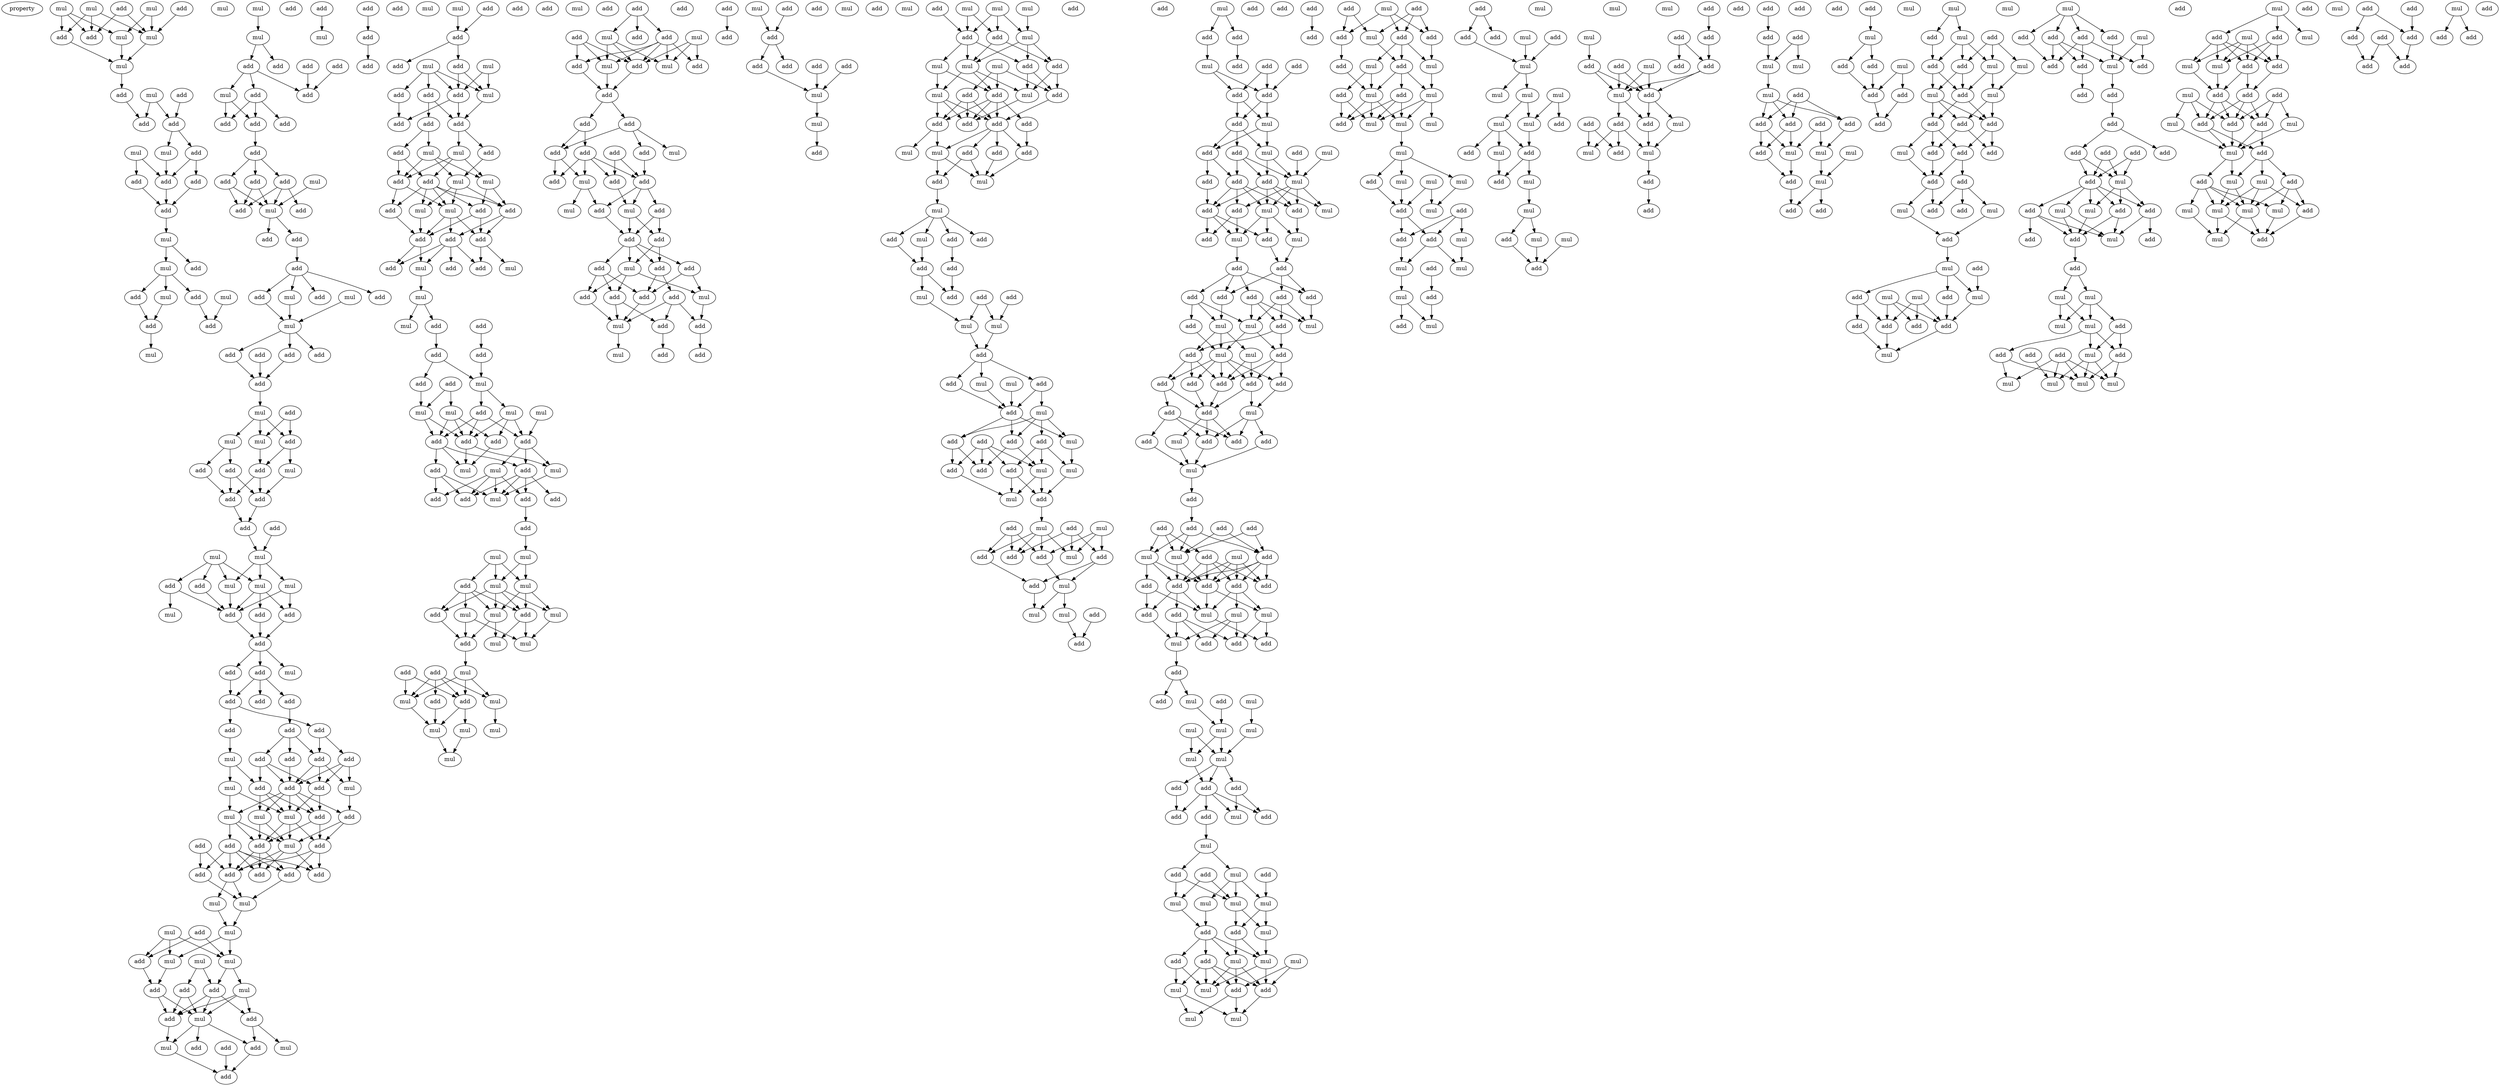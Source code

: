 digraph {
    node [fontcolor=black]
    property [mul=2,lf=1.7]
    0 [ label = mul ];
    1 [ label = add ];
    2 [ label = mul ];
    3 [ label = add ];
    4 [ label = mul ];
    5 [ label = add ];
    6 [ label = mul ];
    7 [ label = mul ];
    8 [ label = add ];
    9 [ label = mul ];
    10 [ label = add ];
    11 [ label = add ];
    12 [ label = mul ];
    13 [ label = add ];
    14 [ label = add ];
    15 [ label = add ];
    16 [ label = mul ];
    17 [ label = mul ];
    18 [ label = add ];
    19 [ label = add ];
    20 [ label = add ];
    21 [ label = add ];
    22 [ label = mul ];
    23 [ label = mul ];
    24 [ label = add ];
    25 [ label = mul ];
    26 [ label = mul ];
    27 [ label = add ];
    28 [ label = mul ];
    29 [ label = add ];
    30 [ label = add ];
    31 [ label = add ];
    32 [ label = mul ];
    33 [ label = mul ];
    34 [ label = mul ];
    35 [ label = add ];
    36 [ label = add ];
    37 [ label = add ];
    38 [ label = add ];
    39 [ label = mul ];
    40 [ label = add ];
    41 [ label = add ];
    42 [ label = add ];
    43 [ label = add ];
    44 [ label = add ];
    45 [ label = add ];
    46 [ label = mul ];
    47 [ label = add ];
    48 [ label = add ];
    49 [ label = add ];
    50 [ label = add ];
    51 [ label = mul ];
    52 [ label = add ];
    53 [ label = add ];
    54 [ label = add ];
    55 [ label = add ];
    56 [ label = add ];
    57 [ label = add ];
    58 [ label = mul ];
    59 [ label = add ];
    60 [ label = mul ];
    61 [ label = add ];
    62 [ label = mul ];
    63 [ label = add ];
    64 [ label = add ];
    65 [ label = add ];
    66 [ label = add ];
    67 [ label = add ];
    68 [ label = mul ];
    69 [ label = add ];
    70 [ label = mul ];
    71 [ label = add ];
    72 [ label = mul ];
    73 [ label = mul ];
    74 [ label = add ];
    75 [ label = add ];
    76 [ label = mul ];
    77 [ label = add ];
    78 [ label = add ];
    79 [ label = add ];
    80 [ label = add ];
    81 [ label = add ];
    82 [ label = add ];
    83 [ label = mul ];
    84 [ label = mul ];
    85 [ label = mul ];
    86 [ label = mul ];
    87 [ label = add ];
    88 [ label = add ];
    89 [ label = mul ];
    90 [ label = add ];
    91 [ label = add ];
    92 [ label = add ];
    93 [ label = mul ];
    94 [ label = add ];
    95 [ label = add ];
    96 [ label = add ];
    97 [ label = mul ];
    98 [ label = add ];
    99 [ label = add ];
    100 [ label = add ];
    101 [ label = add ];
    102 [ label = add ];
    103 [ label = add ];
    104 [ label = add ];
    105 [ label = mul ];
    106 [ label = add ];
    107 [ label = add ];
    108 [ label = add ];
    109 [ label = add ];
    110 [ label = mul ];
    111 [ label = add ];
    112 [ label = mul ];
    113 [ label = add ];
    114 [ label = add ];
    115 [ label = mul ];
    116 [ label = add ];
    117 [ label = mul ];
    118 [ label = mul ];
    119 [ label = mul ];
    120 [ label = add ];
    121 [ label = add ];
    122 [ label = add ];
    123 [ label = add ];
    124 [ label = add ];
    125 [ label = add ];
    126 [ label = add ];
    127 [ label = add ];
    128 [ label = add ];
    129 [ label = mul ];
    130 [ label = mul ];
    131 [ label = add ];
    132 [ label = mul ];
    133 [ label = mul ];
    134 [ label = mul ];
    135 [ label = mul ];
    136 [ label = mul ];
    137 [ label = add ];
    138 [ label = add ];
    139 [ label = mul ];
    140 [ label = add ];
    141 [ label = add ];
    142 [ label = add ];
    143 [ label = mul ];
    144 [ label = add ];
    145 [ label = mul ];
    146 [ label = add ];
    147 [ label = add ];
    148 [ label = add ];
    149 [ label = mul ];
    150 [ label = add ];
    151 [ label = add ];
    152 [ label = add ];
    153 [ label = add ];
    154 [ label = add ];
    155 [ label = mul ];
    156 [ label = mul ];
    157 [ label = add ];
    158 [ label = add ];
    159 [ label = add ];
    160 [ label = add ];
    161 [ label = mul ];
    162 [ label = mul ];
    163 [ label = add ];
    164 [ label = add ];
    165 [ label = add ];
    166 [ label = add ];
    167 [ label = mul ];
    168 [ label = add ];
    169 [ label = add ];
    170 [ label = add ];
    171 [ label = mul ];
    172 [ label = add ];
    173 [ label = mul ];
    174 [ label = add ];
    175 [ label = add ];
    176 [ label = mul ];
    177 [ label = add ];
    178 [ label = mul ];
    179 [ label = mul ];
    180 [ label = mul ];
    181 [ label = add ];
    182 [ label = add ];
    183 [ label = add ];
    184 [ label = add ];
    185 [ label = add ];
    186 [ label = add ];
    187 [ label = add ];
    188 [ label = mul ];
    189 [ label = add ];
    190 [ label = add ];
    191 [ label = mul ];
    192 [ label = mul ];
    193 [ label = add ];
    194 [ label = mul ];
    195 [ label = add ];
    196 [ label = add ];
    197 [ label = mul ];
    198 [ label = add ];
    199 [ label = add ];
    200 [ label = add ];
    201 [ label = mul ];
    202 [ label = add ];
    203 [ label = mul ];
    204 [ label = mul ];
    205 [ label = mul ];
    206 [ label = add ];
    207 [ label = mul ];
    208 [ label = add ];
    209 [ label = add ];
    210 [ label = add ];
    211 [ label = add ];
    212 [ label = mul ];
    213 [ label = mul ];
    214 [ label = add ];
    215 [ label = mul ];
    216 [ label = add ];
    217 [ label = add ];
    218 [ label = mul ];
    219 [ label = add ];
    220 [ label = add ];
    221 [ label = add ];
    222 [ label = add ];
    223 [ label = mul ];
    224 [ label = add ];
    225 [ label = mul ];
    226 [ label = mul ];
    227 [ label = mul ];
    228 [ label = add ];
    229 [ label = mul ];
    230 [ label = mul ];
    231 [ label = add ];
    232 [ label = mul ];
    233 [ label = add ];
    234 [ label = add ];
    235 [ label = mul ];
    236 [ label = mul ];
    237 [ label = add ];
    238 [ label = mul ];
    239 [ label = add ];
    240 [ label = add ];
    241 [ label = mul ];
    242 [ label = mul ];
    243 [ label = add ];
    244 [ label = mul ];
    245 [ label = mul ];
    246 [ label = mul ];
    247 [ label = mul ];
    248 [ label = add ];
    249 [ label = add ];
    250 [ label = mul ];
    251 [ label = add ];
    252 [ label = add ];
    253 [ label = mul ];
    254 [ label = add ];
    255 [ label = mul ];
    256 [ label = mul ];
    257 [ label = add ];
    258 [ label = add ];
    259 [ label = add ];
    260 [ label = add ];
    261 [ label = add ];
    262 [ label = add ];
    263 [ label = add ];
    264 [ label = add ];
    265 [ label = add ];
    266 [ label = mul ];
    267 [ label = mul ];
    268 [ label = add ];
    269 [ label = add ];
    270 [ label = add ];
    271 [ label = add ];
    272 [ label = mul ];
    273 [ label = mul ];
    274 [ label = add ];
    275 [ label = add ];
    276 [ label = add ];
    277 [ label = add ];
    278 [ label = add ];
    279 [ label = add ];
    280 [ label = mul ];
    281 [ label = add ];
    282 [ label = add ];
    283 [ label = add ];
    284 [ label = mul ];
    285 [ label = add ];
    286 [ label = add ];
    287 [ label = add ];
    288 [ label = mul ];
    289 [ label = mul ];
    290 [ label = add ];
    291 [ label = add ];
    292 [ label = add ];
    293 [ label = add ];
    294 [ label = add ];
    295 [ label = mul ];
    296 [ label = add ];
    297 [ label = add ];
    298 [ label = add ];
    299 [ label = add ];
    300 [ label = add ];
    301 [ label = add ];
    302 [ label = add ];
    303 [ label = mul ];
    304 [ label = mul ];
    305 [ label = mul ];
    306 [ label = add ];
    307 [ label = mul ];
    308 [ label = add ];
    309 [ label = mul ];
    310 [ label = mul ];
    311 [ label = add ];
    312 [ label = mul ];
    313 [ label = add ];
    314 [ label = mul ];
    315 [ label = add ];
    316 [ label = mul ];
    317 [ label = add ];
    318 [ label = mul ];
    319 [ label = add ];
    320 [ label = mul ];
    321 [ label = mul ];
    322 [ label = add ];
    323 [ label = add ];
    324 [ label = mul ];
    325 [ label = add ];
    326 [ label = add ];
    327 [ label = add ];
    328 [ label = add ];
    329 [ label = add ];
    330 [ label = add ];
    331 [ label = mul ];
    332 [ label = add ];
    333 [ label = add ];
    334 [ label = mul ];
    335 [ label = mul ];
    336 [ label = add ];
    337 [ label = add ];
    338 [ label = mul ];
    339 [ label = add ];
    340 [ label = mul ];
    341 [ label = add ];
    342 [ label = add ];
    343 [ label = add ];
    344 [ label = add ];
    345 [ label = add ];
    346 [ label = add ];
    347 [ label = add ];
    348 [ label = mul ];
    349 [ label = add ];
    350 [ label = mul ];
    351 [ label = mul ];
    352 [ label = add ];
    353 [ label = add ];
    354 [ label = mul ];
    355 [ label = add ];
    356 [ label = mul ];
    357 [ label = mul ];
    358 [ label = add ];
    359 [ label = add ];
    360 [ label = add ];
    361 [ label = add ];
    362 [ label = add ];
    363 [ label = mul ];
    364 [ label = add ];
    365 [ label = mul ];
    366 [ label = add ];
    367 [ label = mul ];
    368 [ label = add ];
    369 [ label = mul ];
    370 [ label = add ];
    371 [ label = add ];
    372 [ label = mul ];
    373 [ label = mul ];
    374 [ label = add ];
    375 [ label = add ];
    376 [ label = add ];
    377 [ label = add ];
    378 [ label = add ];
    379 [ label = mul ];
    380 [ label = mul ];
    381 [ label = add ];
    382 [ label = mul ];
    383 [ label = add ];
    384 [ label = mul ];
    385 [ label = add ];
    386 [ label = mul ];
    387 [ label = add ];
    388 [ label = add ];
    389 [ label = mul ];
    390 [ label = add ];
    391 [ label = add ];
    392 [ label = add ];
    393 [ label = add ];
    394 [ label = add ];
    395 [ label = add ];
    396 [ label = mul ];
    397 [ label = add ];
    398 [ label = add ];
    399 [ label = mul ];
    400 [ label = mul ];
    401 [ label = add ];
    402 [ label = add ];
    403 [ label = add ];
    404 [ label = add ];
    405 [ label = add ];
    406 [ label = mul ];
    407 [ label = mul ];
    408 [ label = add ];
    409 [ label = add ];
    410 [ label = mul ];
    411 [ label = add ];
    412 [ label = mul ];
    413 [ label = add ];
    414 [ label = mul ];
    415 [ label = add ];
    416 [ label = add ];
    417 [ label = add ];
    418 [ label = add ];
    419 [ label = add ];
    420 [ label = add ];
    421 [ label = add ];
    422 [ label = add ];
    423 [ label = add ];
    424 [ label = mul ];
    425 [ label = mul ];
    426 [ label = add ];
    427 [ label = add ];
    428 [ label = mul ];
    429 [ label = mul ];
    430 [ label = add ];
    431 [ label = mul ];
    432 [ label = add ];
    433 [ label = add ];
    434 [ label = add ];
    435 [ label = add ];
    436 [ label = add ];
    437 [ label = add ];
    438 [ label = mul ];
    439 [ label = add ];
    440 [ label = add ];
    441 [ label = mul ];
    442 [ label = add ];
    443 [ label = add ];
    444 [ label = add ];
    445 [ label = add ];
    446 [ label = mul ];
    447 [ label = add ];
    448 [ label = add ];
    449 [ label = add ];
    450 [ label = add ];
    451 [ label = add ];
    452 [ label = mul ];
    453 [ label = add ];
    454 [ label = mul ];
    455 [ label = mul ];
    456 [ label = add ];
    457 [ label = add ];
    458 [ label = add ];
    459 [ label = add ];
    460 [ label = add ];
    461 [ label = add ];
    462 [ label = add ];
    463 [ label = add ];
    464 [ label = mul ];
    465 [ label = mul ];
    466 [ label = mul ];
    467 [ label = mul ];
    468 [ label = add ];
    469 [ label = add ];
    470 [ label = add ];
    471 [ label = add ];
    472 [ label = mul ];
    473 [ label = add ];
    474 [ label = add ];
    475 [ label = mul ];
    476 [ label = mul ];
    477 [ label = mul ];
    478 [ label = mul ];
    479 [ label = mul ];
    480 [ label = mul ];
    481 [ label = add ];
    482 [ label = add ];
    483 [ label = add ];
    484 [ label = mul ];
    485 [ label = add ];
    486 [ label = add ];
    487 [ label = add ];
    488 [ label = mul ];
    489 [ label = add ];
    490 [ label = mul ];
    491 [ label = add ];
    492 [ label = add ];
    493 [ label = mul ];
    494 [ label = mul ];
    495 [ label = mul ];
    496 [ label = mul ];
    497 [ label = mul ];
    498 [ label = add ];
    499 [ label = add ];
    500 [ label = mul ];
    501 [ label = mul ];
    502 [ label = add ];
    503 [ label = add ];
    504 [ label = mul ];
    505 [ label = mul ];
    506 [ label = add ];
    507 [ label = mul ];
    508 [ label = add ];
    509 [ label = mul ];
    510 [ label = mul ];
    511 [ label = add ];
    512 [ label = add ];
    513 [ label = add ];
    514 [ label = mul ];
    515 [ label = add ];
    516 [ label = add ];
    517 [ label = mul ];
    518 [ label = add ];
    519 [ label = add ];
    520 [ label = mul ];
    521 [ label = add ];
    522 [ label = mul ];
    523 [ label = add ];
    524 [ label = add ];
    525 [ label = mul ];
    526 [ label = add ];
    527 [ label = mul ];
    528 [ label = mul ];
    529 [ label = mul ];
    530 [ label = mul ];
    531 [ label = add ];
    532 [ label = mul ];
    533 [ label = mul ];
    534 [ label = mul ];
    535 [ label = mul ];
    536 [ label = add ];
    537 [ label = add ];
    538 [ label = add ];
    539 [ label = mul ];
    540 [ label = add ];
    541 [ label = add ];
    542 [ label = mul ];
    543 [ label = mul ];
    544 [ label = mul ];
    545 [ label = add ];
    546 [ label = mul ];
    547 [ label = add ];
    548 [ label = add ];
    549 [ label = mul ];
    550 [ label = add ];
    551 [ label = add ];
    552 [ label = add ];
    553 [ label = mul ];
    554 [ label = add ];
    555 [ label = mul ];
    556 [ label = mul ];
    557 [ label = mul ];
    558 [ label = mul ];
    559 [ label = add ];
    560 [ label = mul ];
    561 [ label = mul ];
    562 [ label = mul ];
    563 [ label = add ];
    564 [ label = mul ];
    565 [ label = add ];
    566 [ label = add ];
    567 [ label = mul ];
    568 [ label = mul ];
    569 [ label = mul ];
    570 [ label = mul ];
    571 [ label = add ];
    572 [ label = mul ];
    573 [ label = mul ];
    574 [ label = add ];
    575 [ label = add ];
    576 [ label = add ];
    577 [ label = mul ];
    578 [ label = add ];
    579 [ label = add ];
    580 [ label = mul ];
    581 [ label = add ];
    582 [ label = add ];
    583 [ label = add ];
    584 [ label = mul ];
    585 [ label = add ];
    586 [ label = add ];
    587 [ label = add ];
    588 [ label = mul ];
    589 [ label = add ];
    590 [ label = mul ];
    591 [ label = mul ];
    592 [ label = add ];
    593 [ label = add ];
    594 [ label = add ];
    595 [ label = add ];
    596 [ label = add ];
    597 [ label = add ];
    598 [ label = add ];
    599 [ label = mul ];
    600 [ label = add ];
    601 [ label = mul ];
    602 [ label = add ];
    603 [ label = mul ];
    604 [ label = add ];
    605 [ label = add ];
    606 [ label = add ];
    607 [ label = add ];
    608 [ label = add ];
    609 [ label = add ];
    610 [ label = mul ];
    611 [ label = mul ];
    612 [ label = mul ];
    613 [ label = add ];
    614 [ label = mul ];
    615 [ label = add ];
    616 [ label = mul ];
    617 [ label = add ];
    618 [ label = add ];
    619 [ label = mul ];
    620 [ label = add ];
    621 [ label = add ];
    622 [ label = mul ];
    623 [ label = add ];
    624 [ label = add ];
    625 [ label = mul ];
    626 [ label = mul ];
    627 [ label = add ];
    628 [ label = add ];
    629 [ label = add ];
    630 [ label = add ];
    631 [ label = mul ];
    632 [ label = mul ];
    633 [ label = add ];
    634 [ label = mul ];
    635 [ label = mul ];
    636 [ label = add ];
    637 [ label = add ];
    638 [ label = add ];
    639 [ label = add ];
    640 [ label = add ];
    641 [ label = add ];
    642 [ label = mul ];
    643 [ label = add ];
    644 [ label = add ];
    645 [ label = add ];
    646 [ label = mul ];
    647 [ label = add ];
    648 [ label = mul ];
    649 [ label = mul ];
    650 [ label = add ];
    651 [ label = add ];
    652 [ label = add ];
    653 [ label = mul ];
    654 [ label = mul ];
    655 [ label = add ];
    656 [ label = mul ];
    657 [ label = mul ];
    658 [ label = add ];
    659 [ label = add ];
    660 [ label = add ];
    661 [ label = add ];
    662 [ label = add ];
    663 [ label = mul ];
    664 [ label = mul ];
    665 [ label = add ];
    666 [ label = add ];
    667 [ label = add ];
    668 [ label = mul ];
    669 [ label = add ];
    670 [ label = mul ];
    671 [ label = add ];
    672 [ label = add ];
    673 [ label = add ];
    674 [ label = add ];
    675 [ label = add ];
    676 [ label = add ];
    677 [ label = add ];
    678 [ label = add ];
    679 [ label = add ];
    680 [ label = add ];
    681 [ label = add ];
    682 [ label = mul ];
    683 [ label = add ];
    684 [ label = mul ];
    685 [ label = mul ];
    686 [ label = add ];
    687 [ label = add ];
    688 [ label = add ];
    689 [ label = add ];
    690 [ label = add ];
    691 [ label = mul ];
    692 [ label = add ];
    693 [ label = add ];
    694 [ label = mul ];
    695 [ label = mul ];
    696 [ label = add ];
    697 [ label = mul ];
    698 [ label = mul ];
    699 [ label = add ];
    700 [ label = mul ];
    701 [ label = add ];
    702 [ label = add ];
    703 [ label = add ];
    704 [ label = mul ];
    705 [ label = mul ];
    706 [ label = mul ];
    707 [ label = mul ];
    708 [ label = mul ];
    709 [ label = mul ];
    710 [ label = mul ];
    711 [ label = add ];
    712 [ label = add ];
    713 [ label = mul ];
    714 [ label = mul ];
    715 [ label = add ];
    716 [ label = add ];
    717 [ label = add ];
    718 [ label = add ];
    719 [ label = mul ];
    720 [ label = add ];
    721 [ label = add ];
    722 [ label = mul ];
    723 [ label = add ];
    724 [ label = mul ];
    725 [ label = add ];
    726 [ label = add ];
    727 [ label = mul ];
    728 [ label = add ];
    729 [ label = add ];
    730 [ label = mul ];
    731 [ label = add ];
    732 [ label = mul ];
    733 [ label = mul ];
    734 [ label = mul ];
    735 [ label = mul ];
    736 [ label = add ];
    737 [ label = mul ];
    738 [ label = mul ];
    739 [ label = add ];
    740 [ label = mul ];
    741 [ label = add ];
    742 [ label = add ];
    743 [ label = add ];
    744 [ label = add ];
    745 [ label = add ];
    746 [ label = add ];
    747 [ label = mul ];
    748 [ label = add ];
    749 [ label = add ];
    750 [ label = add ];
    751 [ label = add ];
    0 -> 5 [ name = 0 ];
    0 -> 6 [ name = 1 ];
    0 -> 8 [ name = 2 ];
    1 -> 5 [ name = 3 ];
    1 -> 7 [ name = 4 ];
    2 -> 6 [ name = 5 ];
    2 -> 7 [ name = 6 ];
    3 -> 7 [ name = 7 ];
    4 -> 5 [ name = 8 ];
    4 -> 7 [ name = 9 ];
    4 -> 8 [ name = 10 ];
    6 -> 9 [ name = 11 ];
    7 -> 9 [ name = 12 ];
    8 -> 9 [ name = 13 ];
    9 -> 10 [ name = 14 ];
    10 -> 14 [ name = 15 ];
    11 -> 13 [ name = 16 ];
    12 -> 13 [ name = 17 ];
    12 -> 14 [ name = 18 ];
    13 -> 15 [ name = 19 ];
    13 -> 17 [ name = 20 ];
    15 -> 18 [ name = 21 ];
    15 -> 20 [ name = 22 ];
    16 -> 18 [ name = 23 ];
    16 -> 19 [ name = 24 ];
    17 -> 18 [ name = 25 ];
    18 -> 21 [ name = 26 ];
    19 -> 21 [ name = 27 ];
    20 -> 21 [ name = 28 ];
    21 -> 22 [ name = 29 ];
    22 -> 23 [ name = 30 ];
    22 -> 24 [ name = 31 ];
    23 -> 25 [ name = 32 ];
    23 -> 27 [ name = 33 ];
    23 -> 29 [ name = 34 ];
    25 -> 31 [ name = 35 ];
    27 -> 31 [ name = 36 ];
    28 -> 30 [ name = 37 ];
    29 -> 30 [ name = 38 ];
    31 -> 32 [ name = 39 ];
    33 -> 34 [ name = 40 ];
    34 -> 36 [ name = 41 ];
    34 -> 37 [ name = 42 ];
    35 -> 40 [ name = 43 ];
    36 -> 39 [ name = 44 ];
    36 -> 40 [ name = 45 ];
    36 -> 41 [ name = 46 ];
    38 -> 40 [ name = 47 ];
    39 -> 43 [ name = 48 ];
    39 -> 44 [ name = 49 ];
    41 -> 42 [ name = 50 ];
    41 -> 43 [ name = 51 ];
    41 -> 44 [ name = 52 ];
    43 -> 45 [ name = 53 ];
    45 -> 47 [ name = 54 ];
    45 -> 48 [ name = 55 ];
    45 -> 49 [ name = 56 ];
    46 -> 51 [ name = 57 ];
    47 -> 51 [ name = 58 ];
    47 -> 52 [ name = 59 ];
    48 -> 50 [ name = 60 ];
    48 -> 51 [ name = 61 ];
    48 -> 52 [ name = 62 ];
    49 -> 51 [ name = 63 ];
    49 -> 52 [ name = 64 ];
    51 -> 53 [ name = 65 ];
    51 -> 55 [ name = 66 ];
    55 -> 56 [ name = 67 ];
    56 -> 57 [ name = 68 ];
    56 -> 59 [ name = 69 ];
    56 -> 60 [ name = 70 ];
    56 -> 61 [ name = 71 ];
    58 -> 62 [ name = 72 ];
    60 -> 62 [ name = 73 ];
    61 -> 62 [ name = 74 ];
    62 -> 64 [ name = 75 ];
    62 -> 65 [ name = 76 ];
    62 -> 66 [ name = 77 ];
    63 -> 69 [ name = 78 ];
    64 -> 69 [ name = 79 ];
    66 -> 69 [ name = 80 ];
    67 -> 68 [ name = 81 ];
    69 -> 70 [ name = 82 ];
    70 -> 72 [ name = 83 ];
    70 -> 73 [ name = 84 ];
    70 -> 74 [ name = 85 ];
    71 -> 73 [ name = 86 ];
    71 -> 74 [ name = 87 ];
    72 -> 75 [ name = 88 ];
    72 -> 78 [ name = 89 ];
    73 -> 77 [ name = 90 ];
    74 -> 76 [ name = 91 ];
    74 -> 77 [ name = 92 ];
    75 -> 80 [ name = 93 ];
    76 -> 79 [ name = 94 ];
    77 -> 79 [ name = 95 ];
    77 -> 80 [ name = 96 ];
    78 -> 79 [ name = 97 ];
    78 -> 80 [ name = 98 ];
    79 -> 82 [ name = 99 ];
    80 -> 82 [ name = 100 ];
    81 -> 84 [ name = 101 ];
    82 -> 84 [ name = 102 ];
    83 -> 86 [ name = 103 ];
    83 -> 87 [ name = 104 ];
    83 -> 88 [ name = 105 ];
    83 -> 89 [ name = 106 ];
    84 -> 85 [ name = 107 ];
    84 -> 86 [ name = 108 ];
    84 -> 89 [ name = 109 ];
    85 -> 90 [ name = 110 ];
    85 -> 92 [ name = 111 ];
    86 -> 90 [ name = 112 ];
    87 -> 90 [ name = 113 ];
    88 -> 90 [ name = 114 ];
    88 -> 93 [ name = 115 ];
    89 -> 90 [ name = 116 ];
    89 -> 91 [ name = 117 ];
    89 -> 92 [ name = 118 ];
    90 -> 94 [ name = 119 ];
    91 -> 94 [ name = 120 ];
    92 -> 94 [ name = 121 ];
    94 -> 95 [ name = 122 ];
    94 -> 96 [ name = 123 ];
    94 -> 97 [ name = 124 ];
    95 -> 100 [ name = 125 ];
    96 -> 98 [ name = 126 ];
    96 -> 99 [ name = 127 ];
    96 -> 100 [ name = 128 ];
    98 -> 101 [ name = 129 ];
    100 -> 102 [ name = 130 ];
    100 -> 103 [ name = 131 ];
    101 -> 104 [ name = 132 ];
    101 -> 107 [ name = 133 ];
    101 -> 108 [ name = 134 ];
    102 -> 106 [ name = 135 ];
    102 -> 107 [ name = 136 ];
    103 -> 105 [ name = 137 ];
    104 -> 109 [ name = 138 ];
    104 -> 111 [ name = 139 ];
    104 -> 113 [ name = 140 ];
    105 -> 111 [ name = 141 ];
    105 -> 112 [ name = 142 ];
    106 -> 109 [ name = 143 ];
    106 -> 110 [ name = 144 ];
    106 -> 113 [ name = 145 ];
    107 -> 109 [ name = 146 ];
    107 -> 110 [ name = 147 ];
    107 -> 113 [ name = 148 ];
    108 -> 113 [ name = 149 ];
    109 -> 115 [ name = 150 ];
    109 -> 116 [ name = 151 ];
    110 -> 114 [ name = 152 ];
    111 -> 115 [ name = 153 ];
    111 -> 116 [ name = 154 ];
    111 -> 118 [ name = 155 ];
    112 -> 115 [ name = 156 ];
    112 -> 117 [ name = 157 ];
    113 -> 114 [ name = 158 ];
    113 -> 115 [ name = 159 ];
    113 -> 116 [ name = 160 ];
    113 -> 117 [ name = 161 ];
    113 -> 118 [ name = 162 ];
    114 -> 119 [ name = 163 ];
    114 -> 120 [ name = 164 ];
    115 -> 119 [ name = 165 ];
    115 -> 120 [ name = 166 ];
    115 -> 123 [ name = 167 ];
    116 -> 120 [ name = 168 ];
    116 -> 123 [ name = 169 ];
    117 -> 119 [ name = 170 ];
    117 -> 121 [ name = 171 ];
    117 -> 123 [ name = 172 ];
    118 -> 119 [ name = 173 ];
    118 -> 123 [ name = 174 ];
    119 -> 124 [ name = 175 ];
    119 -> 126 [ name = 176 ];
    119 -> 127 [ name = 177 ];
    120 -> 124 [ name = 178 ];
    120 -> 125 [ name = 179 ];
    120 -> 126 [ name = 180 ];
    121 -> 124 [ name = 181 ];
    121 -> 125 [ name = 182 ];
    121 -> 126 [ name = 183 ];
    121 -> 127 [ name = 184 ];
    121 -> 128 [ name = 185 ];
    122 -> 124 [ name = 186 ];
    122 -> 128 [ name = 187 ];
    123 -> 124 [ name = 188 ];
    123 -> 125 [ name = 189 ];
    123 -> 127 [ name = 190 ];
    124 -> 129 [ name = 191 ];
    124 -> 130 [ name = 192 ];
    125 -> 129 [ name = 193 ];
    128 -> 129 [ name = 194 ];
    129 -> 133 [ name = 195 ];
    130 -> 133 [ name = 196 ];
    131 -> 135 [ name = 197 ];
    131 -> 137 [ name = 198 ];
    132 -> 135 [ name = 199 ];
    132 -> 136 [ name = 200 ];
    132 -> 137 [ name = 201 ];
    133 -> 135 [ name = 202 ];
    133 -> 136 [ name = 203 ];
    134 -> 138 [ name = 204 ];
    134 -> 140 [ name = 205 ];
    135 -> 139 [ name = 206 ];
    135 -> 140 [ name = 207 ];
    136 -> 141 [ name = 208 ];
    137 -> 141 [ name = 209 ];
    138 -> 143 [ name = 210 ];
    138 -> 144 [ name = 211 ];
    139 -> 142 [ name = 212 ];
    139 -> 143 [ name = 213 ];
    139 -> 144 [ name = 214 ];
    140 -> 142 [ name = 215 ];
    140 -> 143 [ name = 216 ];
    140 -> 144 [ name = 217 ];
    141 -> 143 [ name = 218 ];
    141 -> 144 [ name = 219 ];
    142 -> 145 [ name = 220 ];
    142 -> 148 [ name = 221 ];
    143 -> 147 [ name = 222 ];
    143 -> 148 [ name = 223 ];
    143 -> 149 [ name = 224 ];
    144 -> 149 [ name = 225 ];
    146 -> 150 [ name = 226 ];
    148 -> 150 [ name = 227 ];
    149 -> 150 [ name = 228 ];
    151 -> 153 [ name = 229 ];
    153 -> 154 [ name = 230 ];
    156 -> 159 [ name = 231 ];
    157 -> 159 [ name = 232 ];
    159 -> 160 [ name = 233 ];
    159 -> 163 [ name = 234 ];
    161 -> 165 [ name = 235 ];
    161 -> 167 [ name = 236 ];
    162 -> 164 [ name = 237 ];
    162 -> 165 [ name = 238 ];
    162 -> 166 [ name = 239 ];
    162 -> 167 [ name = 240 ];
    163 -> 165 [ name = 241 ];
    163 -> 167 [ name = 242 ];
    164 -> 170 [ name = 243 ];
    165 -> 169 [ name = 244 ];
    165 -> 170 [ name = 245 ];
    166 -> 168 [ name = 246 ];
    166 -> 169 [ name = 247 ];
    167 -> 169 [ name = 248 ];
    168 -> 171 [ name = 249 ];
    168 -> 174 [ name = 250 ];
    169 -> 172 [ name = 251 ];
    169 -> 173 [ name = 252 ];
    171 -> 175 [ name = 253 ];
    171 -> 176 [ name = 254 ];
    171 -> 178 [ name = 255 ];
    172 -> 178 [ name = 256 ];
    173 -> 175 [ name = 257 ];
    173 -> 176 [ name = 258 ];
    173 -> 177 [ name = 259 ];
    174 -> 175 [ name = 260 ];
    174 -> 177 [ name = 261 ];
    175 -> 180 [ name = 262 ];
    175 -> 183 [ name = 263 ];
    176 -> 181 [ name = 264 ];
    176 -> 182 [ name = 265 ];
    177 -> 179 [ name = 266 ];
    177 -> 180 [ name = 267 ];
    177 -> 181 [ name = 268 ];
    177 -> 182 [ name = 269 ];
    177 -> 183 [ name = 270 ];
    178 -> 179 [ name = 271 ];
    178 -> 180 [ name = 272 ];
    178 -> 181 [ name = 273 ];
    179 -> 186 [ name = 274 ];
    180 -> 184 [ name = 275 ];
    180 -> 185 [ name = 276 ];
    180 -> 186 [ name = 277 ];
    181 -> 184 [ name = 278 ];
    181 -> 185 [ name = 279 ];
    182 -> 184 [ name = 280 ];
    182 -> 186 [ name = 281 ];
    183 -> 186 [ name = 282 ];
    184 -> 187 [ name = 283 ];
    184 -> 191 [ name = 284 ];
    185 -> 187 [ name = 285 ];
    185 -> 188 [ name = 286 ];
    185 -> 189 [ name = 287 ];
    185 -> 190 [ name = 288 ];
    186 -> 188 [ name = 289 ];
    186 -> 189 [ name = 290 ];
    188 -> 192 [ name = 291 ];
    192 -> 194 [ name = 292 ];
    192 -> 195 [ name = 293 ];
    195 -> 198 [ name = 294 ];
    196 -> 199 [ name = 295 ];
    198 -> 201 [ name = 296 ];
    198 -> 202 [ name = 297 ];
    199 -> 201 [ name = 298 ];
    200 -> 204 [ name = 299 ];
    200 -> 207 [ name = 300 ];
    201 -> 205 [ name = 301 ];
    201 -> 206 [ name = 302 ];
    202 -> 204 [ name = 303 ];
    203 -> 210 [ name = 304 ];
    204 -> 208 [ name = 305 ];
    204 -> 211 [ name = 306 ];
    205 -> 208 [ name = 307 ];
    205 -> 209 [ name = 308 ];
    205 -> 210 [ name = 309 ];
    206 -> 208 [ name = 310 ];
    206 -> 210 [ name = 311 ];
    206 -> 211 [ name = 312 ];
    207 -> 208 [ name = 313 ];
    207 -> 209 [ name = 314 ];
    207 -> 211 [ name = 315 ];
    208 -> 212 [ name = 316 ];
    208 -> 215 [ name = 317 ];
    209 -> 215 [ name = 318 ];
    210 -> 212 [ name = 319 ];
    210 -> 213 [ name = 320 ];
    210 -> 214 [ name = 321 ];
    211 -> 214 [ name = 322 ];
    211 -> 215 [ name = 323 ];
    211 -> 216 [ name = 324 ];
    212 -> 218 [ name = 325 ];
    213 -> 218 [ name = 326 ];
    213 -> 219 [ name = 327 ];
    213 -> 220 [ name = 328 ];
    213 -> 221 [ name = 329 ];
    214 -> 217 [ name = 330 ];
    214 -> 218 [ name = 331 ];
    214 -> 219 [ name = 332 ];
    214 -> 220 [ name = 333 ];
    216 -> 218 [ name = 334 ];
    216 -> 220 [ name = 335 ];
    216 -> 221 [ name = 336 ];
    219 -> 222 [ name = 337 ];
    222 -> 223 [ name = 338 ];
    223 -> 226 [ name = 339 ];
    223 -> 227 [ name = 340 ];
    225 -> 226 [ name = 341 ];
    225 -> 227 [ name = 342 ];
    225 -> 228 [ name = 343 ];
    226 -> 230 [ name = 344 ];
    226 -> 231 [ name = 345 ];
    226 -> 232 [ name = 346 ];
    226 -> 233 [ name = 347 ];
    227 -> 230 [ name = 348 ];
    227 -> 232 [ name = 349 ];
    227 -> 233 [ name = 350 ];
    228 -> 229 [ name = 351 ];
    228 -> 231 [ name = 352 ];
    228 -> 232 [ name = 353 ];
    228 -> 233 [ name = 354 ];
    229 -> 234 [ name = 355 ];
    229 -> 235 [ name = 356 ];
    230 -> 235 [ name = 357 ];
    231 -> 234 [ name = 358 ];
    232 -> 234 [ name = 359 ];
    232 -> 236 [ name = 360 ];
    233 -> 235 [ name = 361 ];
    233 -> 236 [ name = 362 ];
    234 -> 238 [ name = 363 ];
    237 -> 242 [ name = 364 ];
    237 -> 243 [ name = 365 ];
    238 -> 241 [ name = 366 ];
    238 -> 242 [ name = 367 ];
    238 -> 243 [ name = 368 ];
    239 -> 240 [ name = 369 ];
    239 -> 241 [ name = 370 ];
    239 -> 242 [ name = 371 ];
    239 -> 243 [ name = 372 ];
    240 -> 244 [ name = 373 ];
    241 -> 246 [ name = 374 ];
    242 -> 244 [ name = 375 ];
    243 -> 244 [ name = 376 ];
    243 -> 245 [ name = 377 ];
    244 -> 247 [ name = 378 ];
    245 -> 247 [ name = 379 ];
    248 -> 249 [ name = 380 ];
    248 -> 252 [ name = 381 ];
    248 -> 253 [ name = 382 ];
    250 -> 255 [ name = 383 ];
    250 -> 257 [ name = 384 ];
    250 -> 258 [ name = 385 ];
    251 -> 254 [ name = 386 ];
    251 -> 256 [ name = 387 ];
    251 -> 257 [ name = 388 ];
    252 -> 254 [ name = 389 ];
    252 -> 255 [ name = 390 ];
    252 -> 256 [ name = 391 ];
    252 -> 257 [ name = 392 ];
    252 -> 258 [ name = 393 ];
    253 -> 255 [ name = 394 ];
    253 -> 256 [ name = 395 ];
    253 -> 257 [ name = 396 ];
    254 -> 259 [ name = 397 ];
    256 -> 259 [ name = 398 ];
    257 -> 259 [ name = 399 ];
    259 -> 260 [ name = 400 ];
    259 -> 261 [ name = 401 ];
    260 -> 262 [ name = 402 ];
    260 -> 263 [ name = 403 ];
    261 -> 263 [ name = 404 ];
    261 -> 264 [ name = 405 ];
    261 -> 266 [ name = 406 ];
    262 -> 267 [ name = 407 ];
    262 -> 268 [ name = 408 ];
    262 -> 269 [ name = 409 ];
    262 -> 270 [ name = 410 ];
    263 -> 267 [ name = 411 ];
    263 -> 268 [ name = 412 ];
    264 -> 270 [ name = 413 ];
    265 -> 269 [ name = 414 ];
    265 -> 270 [ name = 415 ];
    267 -> 273 [ name = 416 ];
    267 -> 274 [ name = 417 ];
    269 -> 272 [ name = 418 ];
    270 -> 271 [ name = 419 ];
    270 -> 272 [ name = 420 ];
    270 -> 274 [ name = 421 ];
    271 -> 275 [ name = 422 ];
    271 -> 276 [ name = 423 ];
    272 -> 275 [ name = 424 ];
    272 -> 276 [ name = 425 ];
    274 -> 275 [ name = 426 ];
    275 -> 277 [ name = 427 ];
    275 -> 278 [ name = 428 ];
    275 -> 279 [ name = 429 ];
    275 -> 280 [ name = 430 ];
    276 -> 277 [ name = 431 ];
    276 -> 280 [ name = 432 ];
    277 -> 282 [ name = 433 ];
    277 -> 283 [ name = 434 ];
    278 -> 281 [ name = 435 ];
    278 -> 283 [ name = 436 ];
    278 -> 285 [ name = 437 ];
    279 -> 283 [ name = 438 ];
    279 -> 284 [ name = 439 ];
    280 -> 281 [ name = 440 ];
    280 -> 284 [ name = 441 ];
    280 -> 285 [ name = 442 ];
    281 -> 288 [ name = 443 ];
    282 -> 286 [ name = 444 ];
    282 -> 287 [ name = 445 ];
    282 -> 288 [ name = 446 ];
    283 -> 288 [ name = 447 ];
    284 -> 286 [ name = 448 ];
    285 -> 287 [ name = 449 ];
    285 -> 288 [ name = 450 ];
    286 -> 291 [ name = 451 ];
    287 -> 290 [ name = 452 ];
    288 -> 289 [ name = 453 ];
    293 -> 294 [ name = 454 ];
    295 -> 297 [ name = 455 ];
    296 -> 297 [ name = 456 ];
    297 -> 300 [ name = 457 ];
    297 -> 301 [ name = 458 ];
    298 -> 303 [ name = 459 ];
    299 -> 303 [ name = 460 ];
    300 -> 303 [ name = 461 ];
    303 -> 304 [ name = 462 ];
    304 -> 308 [ name = 463 ];
    309 -> 313 [ name = 464 ];
    309 -> 314 [ name = 465 ];
    309 -> 315 [ name = 466 ];
    310 -> 314 [ name = 467 ];
    311 -> 315 [ name = 468 ];
    312 -> 313 [ name = 469 ];
    312 -> 315 [ name = 470 ];
    313 -> 317 [ name = 471 ];
    313 -> 320 [ name = 472 ];
    314 -> 317 [ name = 473 ];
    314 -> 319 [ name = 474 ];
    314 -> 320 [ name = 475 ];
    315 -> 316 [ name = 476 ];
    315 -> 319 [ name = 477 ];
    315 -> 320 [ name = 478 ];
    316 -> 321 [ name = 479 ];
    316 -> 323 [ name = 480 ];
    317 -> 324 [ name = 481 ];
    317 -> 325 [ name = 482 ];
    318 -> 322 [ name = 483 ];
    318 -> 323 [ name = 484 ];
    318 -> 325 [ name = 485 ];
    319 -> 324 [ name = 486 ];
    319 -> 325 [ name = 487 ];
    320 -> 321 [ name = 488 ];
    320 -> 323 [ name = 489 ];
    320 -> 324 [ name = 490 ];
    321 -> 326 [ name = 491 ];
    321 -> 327 [ name = 492 ];
    321 -> 328 [ name = 493 ];
    322 -> 326 [ name = 494 ];
    322 -> 327 [ name = 495 ];
    322 -> 328 [ name = 496 ];
    323 -> 326 [ name = 497 ];
    323 -> 327 [ name = 498 ];
    323 -> 328 [ name = 499 ];
    323 -> 329 [ name = 500 ];
    324 -> 327 [ name = 501 ];
    325 -> 328 [ name = 502 ];
    326 -> 331 [ name = 503 ];
    326 -> 334 [ name = 504 ];
    328 -> 330 [ name = 505 ];
    328 -> 331 [ name = 506 ];
    328 -> 332 [ name = 507 ];
    328 -> 333 [ name = 508 ];
    329 -> 332 [ name = 509 ];
    330 -> 335 [ name = 510 ];
    331 -> 335 [ name = 511 ];
    331 -> 337 [ name = 512 ];
    332 -> 335 [ name = 513 ];
    333 -> 335 [ name = 514 ];
    333 -> 337 [ name = 515 ];
    337 -> 338 [ name = 516 ];
    338 -> 339 [ name = 517 ];
    338 -> 340 [ name = 518 ];
    338 -> 341 [ name = 519 ];
    338 -> 343 [ name = 520 ];
    339 -> 344 [ name = 521 ];
    340 -> 344 [ name = 522 ];
    341 -> 345 [ name = 523 ];
    344 -> 347 [ name = 524 ];
    344 -> 348 [ name = 525 ];
    345 -> 347 [ name = 526 ];
    346 -> 351 [ name = 527 ];
    348 -> 350 [ name = 528 ];
    349 -> 350 [ name = 529 ];
    349 -> 351 [ name = 530 ];
    350 -> 352 [ name = 531 ];
    351 -> 352 [ name = 532 ];
    352 -> 353 [ name = 533 ];
    352 -> 354 [ name = 534 ];
    352 -> 355 [ name = 535 ];
    353 -> 358 [ name = 536 ];
    354 -> 358 [ name = 537 ];
    355 -> 357 [ name = 538 ];
    355 -> 358 [ name = 539 ];
    356 -> 358 [ name = 540 ];
    357 -> 359 [ name = 541 ];
    357 -> 360 [ name = 542 ];
    357 -> 361 [ name = 543 ];
    357 -> 363 [ name = 544 ];
    358 -> 360 [ name = 545 ];
    358 -> 361 [ name = 546 ];
    358 -> 363 [ name = 547 ];
    359 -> 364 [ name = 548 ];
    359 -> 365 [ name = 549 ];
    359 -> 367 [ name = 550 ];
    360 -> 366 [ name = 551 ];
    360 -> 367 [ name = 552 ];
    361 -> 366 [ name = 553 ];
    361 -> 368 [ name = 554 ];
    362 -> 364 [ name = 555 ];
    362 -> 366 [ name = 556 ];
    362 -> 367 [ name = 557 ];
    362 -> 368 [ name = 558 ];
    363 -> 365 [ name = 559 ];
    364 -> 369 [ name = 560 ];
    364 -> 370 [ name = 561 ];
    365 -> 370 [ name = 562 ];
    367 -> 369 [ name = 563 ];
    367 -> 370 [ name = 564 ];
    368 -> 369 [ name = 565 ];
    370 -> 373 [ name = 566 ];
    371 -> 375 [ name = 567 ];
    371 -> 376 [ name = 568 ];
    371 -> 379 [ name = 569 ];
    372 -> 376 [ name = 570 ];
    372 -> 377 [ name = 571 ];
    372 -> 379 [ name = 572 ];
    373 -> 375 [ name = 573 ];
    373 -> 377 [ name = 574 ];
    373 -> 378 [ name = 575 ];
    373 -> 379 [ name = 576 ];
    374 -> 375 [ name = 577 ];
    374 -> 377 [ name = 578 ];
    374 -> 378 [ name = 579 ];
    376 -> 380 [ name = 580 ];
    376 -> 381 [ name = 581 ];
    377 -> 380 [ name = 582 ];
    378 -> 381 [ name = 583 ];
    380 -> 382 [ name = 584 ];
    380 -> 384 [ name = 585 ];
    381 -> 384 [ name = 586 ];
    382 -> 385 [ name = 587 ];
    383 -> 385 [ name = 588 ];
    386 -> 387 [ name = 589 ];
    386 -> 388 [ name = 590 ];
    387 -> 389 [ name = 591 ];
    388 -> 392 [ name = 592 ];
    389 -> 394 [ name = 593 ];
    389 -> 395 [ name = 594 ];
    391 -> 394 [ name = 595 ];
    393 -> 394 [ name = 596 ];
    393 -> 395 [ name = 597 ];
    394 -> 396 [ name = 598 ];
    394 -> 397 [ name = 599 ];
    395 -> 396 [ name = 600 ];
    395 -> 397 [ name = 601 ];
    396 -> 398 [ name = 602 ];
    396 -> 400 [ name = 603 ];
    397 -> 398 [ name = 604 ];
    397 -> 400 [ name = 605 ];
    397 -> 401 [ name = 606 ];
    398 -> 403 [ name = 607 ];
    398 -> 404 [ name = 608 ];
    399 -> 406 [ name = 609 ];
    400 -> 405 [ name = 610 ];
    400 -> 406 [ name = 611 ];
    401 -> 404 [ name = 612 ];
    401 -> 405 [ name = 613 ];
    401 -> 406 [ name = 614 ];
    402 -> 406 [ name = 615 ];
    403 -> 409 [ name = 616 ];
    404 -> 407 [ name = 617 ];
    404 -> 408 [ name = 618 ];
    404 -> 409 [ name = 619 ];
    404 -> 411 [ name = 620 ];
    405 -> 407 [ name = 621 ];
    405 -> 409 [ name = 622 ];
    405 -> 410 [ name = 623 ];
    405 -> 411 [ name = 624 ];
    406 -> 407 [ name = 625 ];
    406 -> 408 [ name = 626 ];
    406 -> 410 [ name = 627 ];
    406 -> 411 [ name = 628 ];
    407 -> 412 [ name = 629 ];
    407 -> 413 [ name = 630 ];
    407 -> 414 [ name = 631 ];
    408 -> 412 [ name = 632 ];
    408 -> 416 [ name = 633 ];
    409 -> 412 [ name = 634 ];
    409 -> 413 [ name = 635 ];
    409 -> 416 [ name = 636 ];
    411 -> 414 [ name = 637 ];
    412 -> 417 [ name = 638 ];
    413 -> 418 [ name = 639 ];
    414 -> 418 [ name = 640 ];
    417 -> 419 [ name = 641 ];
    417 -> 420 [ name = 642 ];
    417 -> 421 [ name = 643 ];
    417 -> 423 [ name = 644 ];
    418 -> 421 [ name = 645 ];
    418 -> 422 [ name = 646 ];
    418 -> 423 [ name = 647 ];
    419 -> 424 [ name = 648 ];
    419 -> 426 [ name = 649 ];
    419 -> 428 [ name = 650 ];
    420 -> 425 [ name = 651 ];
    420 -> 427 [ name = 652 ];
    420 -> 428 [ name = 653 ];
    421 -> 425 [ name = 654 ];
    422 -> 425 [ name = 655 ];
    422 -> 427 [ name = 656 ];
    422 -> 428 [ name = 657 ];
    423 -> 424 [ name = 658 ];
    424 -> 429 [ name = 659 ];
    424 -> 430 [ name = 660 ];
    424 -> 431 [ name = 661 ];
    426 -> 429 [ name = 662 ];
    427 -> 430 [ name = 663 ];
    427 -> 432 [ name = 664 ];
    428 -> 429 [ name = 665 ];
    428 -> 432 [ name = 666 ];
    429 -> 433 [ name = 667 ];
    429 -> 434 [ name = 668 ];
    429 -> 435 [ name = 669 ];
    429 -> 436 [ name = 670 ];
    429 -> 437 [ name = 671 ];
    430 -> 434 [ name = 672 ];
    430 -> 435 [ name = 673 ];
    430 -> 437 [ name = 674 ];
    431 -> 436 [ name = 675 ];
    431 -> 437 [ name = 676 ];
    432 -> 433 [ name = 677 ];
    432 -> 436 [ name = 678 ];
    432 -> 437 [ name = 679 ];
    433 -> 438 [ name = 680 ];
    434 -> 439 [ name = 681 ];
    435 -> 439 [ name = 682 ];
    435 -> 440 [ name = 683 ];
    436 -> 438 [ name = 684 ];
    436 -> 439 [ name = 685 ];
    437 -> 439 [ name = 686 ];
    438 -> 443 [ name = 687 ];
    438 -> 444 [ name = 688 ];
    438 -> 445 [ name = 689 ];
    439 -> 441 [ name = 690 ];
    439 -> 443 [ name = 691 ];
    439 -> 445 [ name = 692 ];
    440 -> 442 [ name = 693 ];
    440 -> 443 [ name = 694 ];
    440 -> 445 [ name = 695 ];
    441 -> 446 [ name = 696 ];
    442 -> 446 [ name = 697 ];
    443 -> 446 [ name = 698 ];
    444 -> 446 [ name = 699 ];
    446 -> 447 [ name = 700 ];
    447 -> 449 [ name = 701 ];
    448 -> 454 [ name = 702 ];
    448 -> 456 [ name = 703 ];
    449 -> 452 [ name = 704 ];
    449 -> 454 [ name = 705 ];
    449 -> 456 [ name = 706 ];
    450 -> 452 [ name = 707 ];
    450 -> 453 [ name = 708 ];
    450 -> 454 [ name = 709 ];
    451 -> 454 [ name = 710 ];
    451 -> 456 [ name = 711 ];
    452 -> 457 [ name = 712 ];
    452 -> 459 [ name = 713 ];
    452 -> 460 [ name = 714 ];
    453 -> 457 [ name = 715 ];
    453 -> 458 [ name = 716 ];
    453 -> 459 [ name = 717 ];
    453 -> 461 [ name = 718 ];
    454 -> 457 [ name = 719 ];
    454 -> 459 [ name = 720 ];
    455 -> 457 [ name = 721 ];
    455 -> 458 [ name = 722 ];
    455 -> 459 [ name = 723 ];
    455 -> 461 [ name = 724 ];
    456 -> 457 [ name = 725 ];
    456 -> 458 [ name = 726 ];
    456 -> 459 [ name = 727 ];
    456 -> 461 [ name = 728 ];
    457 -> 462 [ name = 729 ];
    457 -> 463 [ name = 730 ];
    457 -> 464 [ name = 731 ];
    458 -> 464 [ name = 732 ];
    458 -> 465 [ name = 733 ];
    458 -> 466 [ name = 734 ];
    459 -> 464 [ name = 735 ];
    459 -> 466 [ name = 736 ];
    460 -> 463 [ name = 737 ];
    460 -> 464 [ name = 738 ];
    462 -> 467 [ name = 739 ];
    462 -> 468 [ name = 740 ];
    462 -> 469 [ name = 741 ];
    463 -> 467 [ name = 742 ];
    464 -> 470 [ name = 743 ];
    465 -> 467 [ name = 744 ];
    465 -> 468 [ name = 745 ];
    465 -> 469 [ name = 746 ];
    466 -> 469 [ name = 747 ];
    466 -> 470 [ name = 748 ];
    467 -> 471 [ name = 749 ];
    471 -> 473 [ name = 750 ];
    471 -> 475 [ name = 751 ];
    472 -> 477 [ name = 752 ];
    474 -> 478 [ name = 753 ];
    475 -> 478 [ name = 754 ];
    476 -> 479 [ name = 755 ];
    476 -> 480 [ name = 756 ];
    477 -> 480 [ name = 757 ];
    478 -> 479 [ name = 758 ];
    478 -> 480 [ name = 759 ];
    479 -> 481 [ name = 760 ];
    480 -> 481 [ name = 761 ];
    480 -> 482 [ name = 762 ];
    480 -> 483 [ name = 763 ];
    481 -> 484 [ name = 764 ];
    481 -> 485 [ name = 765 ];
    481 -> 486 [ name = 766 ];
    481 -> 487 [ name = 767 ];
    482 -> 484 [ name = 768 ];
    482 -> 486 [ name = 769 ];
    483 -> 487 [ name = 770 ];
    485 -> 488 [ name = 771 ];
    488 -> 489 [ name = 772 ];
    488 -> 490 [ name = 773 ];
    489 -> 494 [ name = 774 ];
    489 -> 496 [ name = 775 ];
    490 -> 493 [ name = 776 ];
    490 -> 494 [ name = 777 ];
    490 -> 495 [ name = 778 ];
    491 -> 495 [ name = 779 ];
    492 -> 494 [ name = 780 ];
    492 -> 496 [ name = 781 ];
    493 -> 499 [ name = 782 ];
    494 -> 497 [ name = 783 ];
    494 -> 498 [ name = 784 ];
    495 -> 497 [ name = 785 ];
    495 -> 498 [ name = 786 ];
    496 -> 499 [ name = 787 ];
    497 -> 500 [ name = 788 ];
    498 -> 500 [ name = 789 ];
    498 -> 504 [ name = 790 ];
    499 -> 500 [ name = 791 ];
    499 -> 502 [ name = 792 ];
    499 -> 503 [ name = 793 ];
    499 -> 504 [ name = 794 ];
    500 -> 505 [ name = 795 ];
    500 -> 508 [ name = 796 ];
    501 -> 506 [ name = 797 ];
    501 -> 508 [ name = 798 ];
    502 -> 505 [ name = 799 ];
    502 -> 506 [ name = 800 ];
    502 -> 507 [ name = 801 ];
    502 -> 508 [ name = 802 ];
    503 -> 505 [ name = 803 ];
    503 -> 507 [ name = 804 ];
    504 -> 505 [ name = 805 ];
    504 -> 506 [ name = 806 ];
    504 -> 508 [ name = 807 ];
    506 -> 509 [ name = 808 ];
    506 -> 510 [ name = 809 ];
    507 -> 509 [ name = 810 ];
    507 -> 510 [ name = 811 ];
    508 -> 509 [ name = 812 ];
    511 -> 512 [ name = 813 ];
    513 -> 517 [ name = 814 ];
    513 -> 519 [ name = 815 ];
    514 -> 516 [ name = 816 ];
    514 -> 518 [ name = 817 ];
    514 -> 519 [ name = 818 ];
    515 -> 516 [ name = 819 ];
    515 -> 517 [ name = 820 ];
    515 -> 518 [ name = 821 ];
    516 -> 520 [ name = 822 ];
    516 -> 521 [ name = 823 ];
    516 -> 522 [ name = 824 ];
    517 -> 521 [ name = 825 ];
    518 -> 520 [ name = 826 ];
    519 -> 523 [ name = 827 ];
    520 -> 527 [ name = 828 ];
    521 -> 524 [ name = 829 ];
    521 -> 525 [ name = 830 ];
    521 -> 527 [ name = 831 ];
    522 -> 525 [ name = 832 ];
    522 -> 526 [ name = 833 ];
    523 -> 525 [ name = 834 ];
    524 -> 529 [ name = 835 ];
    524 -> 530 [ name = 836 ];
    524 -> 531 [ name = 837 ];
    525 -> 529 [ name = 838 ];
    525 -> 530 [ name = 839 ];
    525 -> 531 [ name = 840 ];
    526 -> 529 [ name = 841 ];
    526 -> 531 [ name = 842 ];
    527 -> 528 [ name = 843 ];
    527 -> 529 [ name = 844 ];
    527 -> 530 [ name = 845 ];
    530 -> 532 [ name = 846 ];
    532 -> 533 [ name = 847 ];
    532 -> 534 [ name = 848 ];
    532 -> 536 [ name = 849 ];
    533 -> 539 [ name = 850 ];
    534 -> 537 [ name = 851 ];
    535 -> 537 [ name = 852 ];
    535 -> 539 [ name = 853 ];
    536 -> 537 [ name = 854 ];
    537 -> 540 [ name = 855 ];
    537 -> 541 [ name = 856 ];
    538 -> 540 [ name = 857 ];
    538 -> 541 [ name = 858 ];
    538 -> 542 [ name = 859 ];
    540 -> 543 [ name = 860 ];
    540 -> 544 [ name = 861 ];
    541 -> 543 [ name = 862 ];
    542 -> 544 [ name = 863 ];
    543 -> 546 [ name = 864 ];
    545 -> 547 [ name = 865 ];
    546 -> 548 [ name = 866 ];
    546 -> 549 [ name = 867 ];
    547 -> 549 [ name = 868 ];
    550 -> 551 [ name = 869 ];
    550 -> 552 [ name = 870 ];
    551 -> 555 [ name = 871 ];
    553 -> 555 [ name = 872 ];
    554 -> 555 [ name = 873 ];
    555 -> 556 [ name = 874 ];
    555 -> 557 [ name = 875 ];
    557 -> 560 [ name = 876 ];
    557 -> 561 [ name = 877 ];
    558 -> 559 [ name = 878 ];
    558 -> 561 [ name = 879 ];
    560 -> 563 [ name = 880 ];
    560 -> 564 [ name = 881 ];
    560 -> 565 [ name = 882 ];
    561 -> 565 [ name = 883 ];
    564 -> 566 [ name = 884 ];
    565 -> 566 [ name = 885 ];
    565 -> 567 [ name = 886 ];
    567 -> 568 [ name = 887 ];
    568 -> 571 [ name = 888 ];
    568 -> 573 [ name = 889 ];
    569 -> 574 [ name = 890 ];
    571 -> 574 [ name = 891 ];
    573 -> 574 [ name = 892 ];
    575 -> 578 [ name = 893 ];
    576 -> 579 [ name = 894 ];
    576 -> 583 [ name = 895 ];
    577 -> 581 [ name = 896 ];
    578 -> 579 [ name = 897 ];
    579 -> 584 [ name = 898 ];
    579 -> 585 [ name = 899 ];
    580 -> 584 [ name = 900 ];
    580 -> 585 [ name = 901 ];
    581 -> 584 [ name = 902 ];
    581 -> 585 [ name = 903 ];
    582 -> 584 [ name = 904 ];
    582 -> 585 [ name = 905 ];
    584 -> 586 [ name = 906 ];
    584 -> 587 [ name = 907 ];
    585 -> 587 [ name = 908 ];
    585 -> 588 [ name = 909 ];
    586 -> 590 [ name = 910 ];
    586 -> 591 [ name = 911 ];
    586 -> 592 [ name = 912 ];
    587 -> 591 [ name = 913 ];
    588 -> 591 [ name = 914 ];
    589 -> 590 [ name = 915 ];
    589 -> 592 [ name = 916 ];
    591 -> 593 [ name = 917 ];
    593 -> 595 [ name = 918 ];
    596 -> 597 [ name = 919 ];
    597 -> 599 [ name = 920 ];
    598 -> 599 [ name = 921 ];
    598 -> 601 [ name = 922 ];
    599 -> 603 [ name = 923 ];
    603 -> 605 [ name = 924 ];
    603 -> 607 [ name = 925 ];
    603 -> 608 [ name = 926 ];
    604 -> 605 [ name = 927 ];
    604 -> 607 [ name = 928 ];
    604 -> 608 [ name = 929 ];
    605 -> 610 [ name = 930 ];
    606 -> 610 [ name = 931 ];
    606 -> 611 [ name = 932 ];
    607 -> 609 [ name = 933 ];
    607 -> 611 [ name = 934 ];
    608 -> 609 [ name = 935 ];
    608 -> 611 [ name = 936 ];
    609 -> 613 [ name = 937 ];
    610 -> 614 [ name = 938 ];
    611 -> 613 [ name = 939 ];
    612 -> 614 [ name = 940 ];
    613 -> 617 [ name = 941 ];
    614 -> 617 [ name = 942 ];
    614 -> 618 [ name = 943 ];
    615 -> 619 [ name = 944 ];
    619 -> 620 [ name = 945 ];
    619 -> 621 [ name = 946 ];
    620 -> 624 [ name = 947 ];
    621 -> 624 [ name = 948 ];
    622 -> 623 [ name = 949 ];
    622 -> 624 [ name = 950 ];
    623 -> 629 [ name = 951 ];
    624 -> 629 [ name = 952 ];
    625 -> 626 [ name = 953 ];
    625 -> 627 [ name = 954 ];
    626 -> 630 [ name = 955 ];
    626 -> 631 [ name = 956 ];
    626 -> 633 [ name = 957 ];
    627 -> 633 [ name = 958 ];
    628 -> 630 [ name = 959 ];
    628 -> 631 [ name = 960 ];
    628 -> 632 [ name = 961 ];
    630 -> 634 [ name = 962 ];
    630 -> 636 [ name = 963 ];
    631 -> 635 [ name = 964 ];
    631 -> 636 [ name = 965 ];
    632 -> 635 [ name = 966 ];
    633 -> 634 [ name = 967 ];
    633 -> 636 [ name = 968 ];
    634 -> 637 [ name = 969 ];
    634 -> 638 [ name = 970 ];
    634 -> 639 [ name = 971 ];
    635 -> 638 [ name = 972 ];
    635 -> 639 [ name = 973 ];
    636 -> 637 [ name = 974 ];
    636 -> 639 [ name = 975 ];
    637 -> 640 [ name = 976 ];
    637 -> 641 [ name = 977 ];
    637 -> 642 [ name = 978 ];
    638 -> 641 [ name = 979 ];
    638 -> 643 [ name = 980 ];
    639 -> 640 [ name = 981 ];
    639 -> 643 [ name = 982 ];
    640 -> 644 [ name = 983 ];
    640 -> 645 [ name = 984 ];
    641 -> 645 [ name = 985 ];
    642 -> 645 [ name = 986 ];
    644 -> 647 [ name = 987 ];
    644 -> 649 [ name = 988 ];
    644 -> 650 [ name = 989 ];
    645 -> 646 [ name = 990 ];
    645 -> 650 [ name = 991 ];
    646 -> 651 [ name = 992 ];
    649 -> 651 [ name = 993 ];
    651 -> 653 [ name = 994 ];
    652 -> 654 [ name = 995 ];
    653 -> 654 [ name = 996 ];
    653 -> 655 [ name = 997 ];
    653 -> 658 [ name = 998 ];
    654 -> 662 [ name = 999 ];
    655 -> 662 [ name = 1000 ];
    656 -> 659 [ name = 1001 ];
    656 -> 660 [ name = 1002 ];
    656 -> 662 [ name = 1003 ];
    657 -> 659 [ name = 1004 ];
    657 -> 660 [ name = 1005 ];
    657 -> 662 [ name = 1006 ];
    658 -> 660 [ name = 1007 ];
    658 -> 661 [ name = 1008 ];
    660 -> 663 [ name = 1009 ];
    661 -> 663 [ name = 1010 ];
    662 -> 663 [ name = 1011 ];
    664 -> 665 [ name = 1012 ];
    664 -> 666 [ name = 1013 ];
    664 -> 667 [ name = 1014 ];
    664 -> 669 [ name = 1015 ];
    665 -> 671 [ name = 1016 ];
    666 -> 670 [ name = 1017 ];
    667 -> 671 [ name = 1018 ];
    667 -> 672 [ name = 1019 ];
    667 -> 673 [ name = 1020 ];
    668 -> 670 [ name = 1021 ];
    668 -> 673 [ name = 1022 ];
    669 -> 670 [ name = 1023 ];
    669 -> 671 [ name = 1024 ];
    669 -> 672 [ name = 1025 ];
    670 -> 674 [ name = 1026 ];
    672 -> 675 [ name = 1027 ];
    674 -> 676 [ name = 1028 ];
    676 -> 678 [ name = 1029 ];
    676 -> 680 [ name = 1030 ];
    678 -> 682 [ name = 1031 ];
    678 -> 683 [ name = 1032 ];
    679 -> 682 [ name = 1033 ];
    679 -> 683 [ name = 1034 ];
    681 -> 682 [ name = 1035 ];
    681 -> 683 [ name = 1036 ];
    682 -> 685 [ name = 1037 ];
    682 -> 686 [ name = 1038 ];
    682 -> 688 [ name = 1039 ];
    683 -> 684 [ name = 1040 ];
    683 -> 685 [ name = 1041 ];
    683 -> 686 [ name = 1042 ];
    683 -> 687 [ name = 1043 ];
    683 -> 688 [ name = 1044 ];
    684 -> 690 [ name = 1045 ];
    684 -> 691 [ name = 1046 ];
    685 -> 690 [ name = 1047 ];
    686 -> 691 [ name = 1048 ];
    686 -> 692 [ name = 1049 ];
    687 -> 689 [ name = 1050 ];
    687 -> 690 [ name = 1051 ];
    687 -> 691 [ name = 1052 ];
    688 -> 690 [ name = 1053 ];
    688 -> 691 [ name = 1054 ];
    690 -> 693 [ name = 1055 ];
    693 -> 694 [ name = 1056 ];
    693 -> 695 [ name = 1057 ];
    694 -> 697 [ name = 1058 ];
    694 -> 698 [ name = 1059 ];
    695 -> 696 [ name = 1060 ];
    695 -> 697 [ name = 1061 ];
    695 -> 698 [ name = 1062 ];
    696 -> 700 [ name = 1063 ];
    696 -> 701 [ name = 1064 ];
    698 -> 700 [ name = 1065 ];
    698 -> 701 [ name = 1066 ];
    698 -> 703 [ name = 1067 ];
    699 -> 704 [ name = 1068 ];
    700 -> 704 [ name = 1069 ];
    700 -> 705 [ name = 1070 ];
    700 -> 706 [ name = 1071 ];
    701 -> 705 [ name = 1072 ];
    701 -> 706 [ name = 1073 ];
    702 -> 704 [ name = 1074 ];
    702 -> 705 [ name = 1075 ];
    702 -> 706 [ name = 1076 ];
    702 -> 707 [ name = 1077 ];
    703 -> 705 [ name = 1078 ];
    703 -> 707 [ name = 1079 ];
    708 -> 709 [ name = 1080 ];
    708 -> 711 [ name = 1081 ];
    708 -> 712 [ name = 1082 ];
    710 -> 713 [ name = 1083 ];
    710 -> 714 [ name = 1084 ];
    710 -> 715 [ name = 1085 ];
    710 -> 716 [ name = 1086 ];
    711 -> 714 [ name = 1087 ];
    711 -> 715 [ name = 1088 ];
    711 -> 716 [ name = 1089 ];
    712 -> 713 [ name = 1090 ];
    712 -> 714 [ name = 1091 ];
    712 -> 715 [ name = 1092 ];
    712 -> 716 [ name = 1093 ];
    713 -> 717 [ name = 1094 ];
    714 -> 717 [ name = 1095 ];
    715 -> 717 [ name = 1096 ];
    715 -> 720 [ name = 1097 ];
    716 -> 720 [ name = 1098 ];
    717 -> 721 [ name = 1099 ];
    717 -> 723 [ name = 1100 ];
    717 -> 725 [ name = 1101 ];
    718 -> 723 [ name = 1102 ];
    718 -> 724 [ name = 1103 ];
    718 -> 725 [ name = 1104 ];
    719 -> 721 [ name = 1105 ];
    719 -> 722 [ name = 1106 ];
    719 -> 725 [ name = 1107 ];
    720 -> 721 [ name = 1108 ];
    720 -> 723 [ name = 1109 ];
    720 -> 725 [ name = 1110 ];
    721 -> 726 [ name = 1111 ];
    721 -> 727 [ name = 1112 ];
    722 -> 727 [ name = 1113 ];
    723 -> 726 [ name = 1114 ];
    723 -> 727 [ name = 1115 ];
    724 -> 727 [ name = 1116 ];
    725 -> 727 [ name = 1117 ];
    726 -> 730 [ name = 1118 ];
    726 -> 731 [ name = 1119 ];
    726 -> 732 [ name = 1120 ];
    727 -> 729 [ name = 1121 ];
    727 -> 730 [ name = 1122 ];
    729 -> 733 [ name = 1123 ];
    729 -> 734 [ name = 1124 ];
    729 -> 735 [ name = 1125 ];
    729 -> 737 [ name = 1126 ];
    730 -> 734 [ name = 1127 ];
    730 -> 735 [ name = 1128 ];
    731 -> 734 [ name = 1129 ];
    731 -> 736 [ name = 1130 ];
    731 -> 737 [ name = 1131 ];
    732 -> 734 [ name = 1132 ];
    732 -> 735 [ name = 1133 ];
    732 -> 736 [ name = 1134 ];
    733 -> 738 [ name = 1135 ];
    734 -> 738 [ name = 1136 ];
    734 -> 739 [ name = 1137 ];
    735 -> 738 [ name = 1138 ];
    735 -> 739 [ name = 1139 ];
    736 -> 739 [ name = 1140 ];
    737 -> 739 [ name = 1141 ];
    741 -> 743 [ name = 1142 ];
    741 -> 744 [ name = 1143 ];
    742 -> 744 [ name = 1144 ];
    743 -> 748 [ name = 1145 ];
    744 -> 746 [ name = 1146 ];
    745 -> 746 [ name = 1147 ];
    745 -> 748 [ name = 1148 ];
    747 -> 749 [ name = 1149 ];
    747 -> 750 [ name = 1150 ];
}
